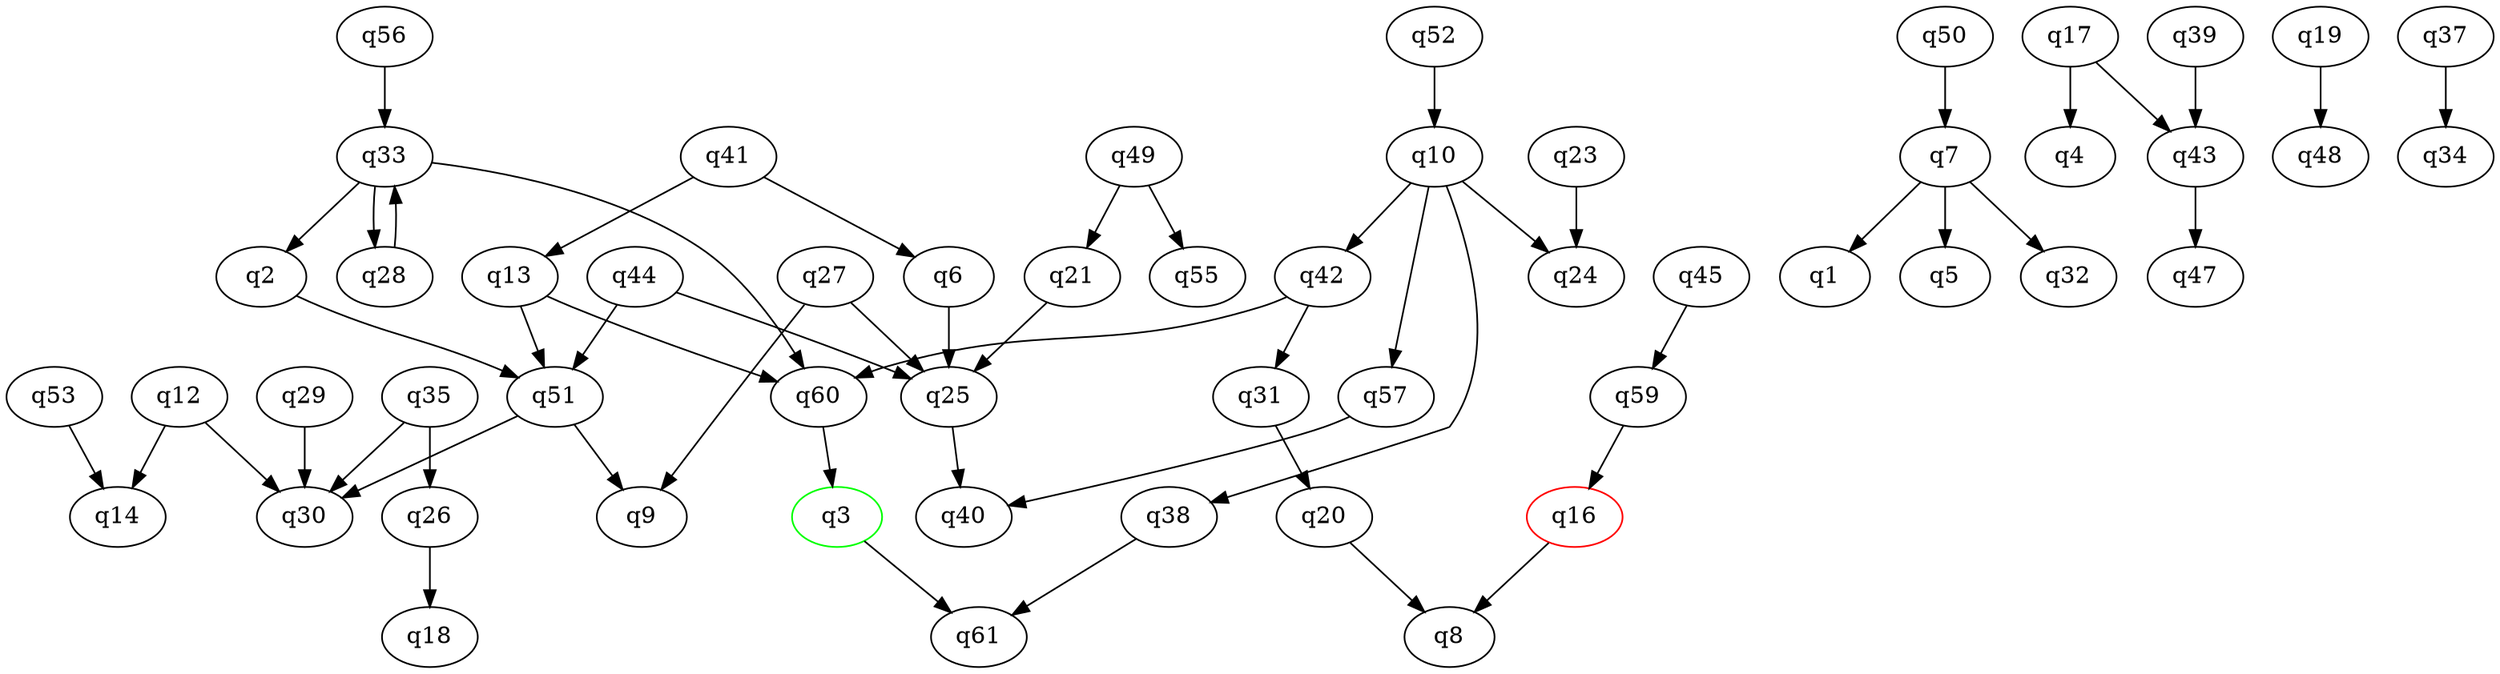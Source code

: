 digraph A{
q3 [initial=1,color=green];
q16 [final=1,color=red];
q2 -> q51;
q3 -> q61;
q6 -> q25;
q7 -> q1;
q7 -> q5;
q7 -> q32;
q10 -> q24;
q10 -> q38;
q10 -> q42;
q10 -> q57;
q12 -> q14;
q12 -> q30;
q13 -> q51;
q13 -> q60;
q16 -> q8;
q17 -> q4;
q17 -> q43;
q19 -> q48;
q20 -> q8;
q21 -> q25;
q23 -> q24;
q25 -> q40;
q26 -> q18;
q27 -> q9;
q27 -> q25;
q28 -> q33;
q29 -> q30;
q31 -> q20;
q33 -> q2;
q33 -> q28;
q33 -> q60;
q35 -> q26;
q35 -> q30;
q37 -> q34;
q38 -> q61;
q39 -> q43;
q41 -> q6;
q41 -> q13;
q42 -> q31;
q42 -> q60;
q43 -> q47;
q44 -> q25;
q44 -> q51;
q45 -> q59;
q49 -> q21;
q49 -> q55;
q50 -> q7;
q51 -> q9;
q51 -> q30;
q52 -> q10;
q53 -> q14;
q56 -> q33;
q57 -> q40;
q59 -> q16;
q60 -> q3;
}